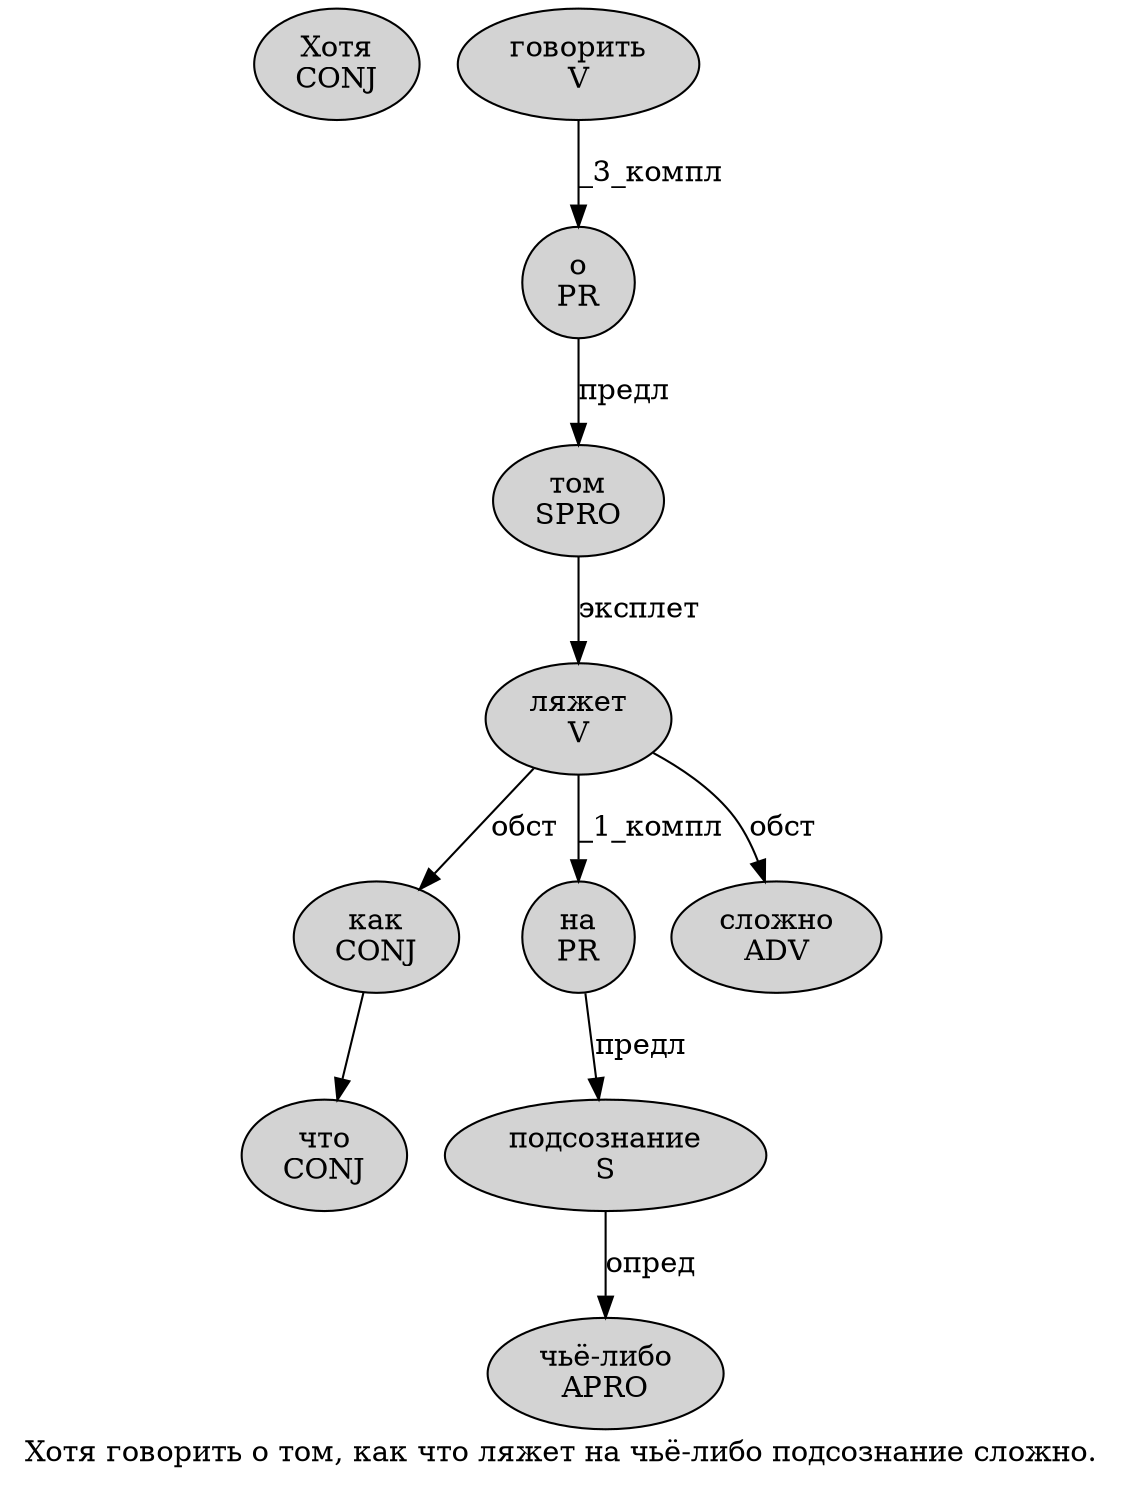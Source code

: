 digraph SENTENCE_2079 {
	graph [label="Хотя говорить о том, как что ляжет на чьё-либо подсознание сложно."]
	node [style=filled]
		0 [label="Хотя
CONJ" color="" fillcolor=lightgray penwidth=1 shape=ellipse]
		1 [label="говорить
V" color="" fillcolor=lightgray penwidth=1 shape=ellipse]
		2 [label="о
PR" color="" fillcolor=lightgray penwidth=1 shape=ellipse]
		3 [label="том
SPRO" color="" fillcolor=lightgray penwidth=1 shape=ellipse]
		5 [label="как
CONJ" color="" fillcolor=lightgray penwidth=1 shape=ellipse]
		6 [label="что
CONJ" color="" fillcolor=lightgray penwidth=1 shape=ellipse]
		7 [label="ляжет
V" color="" fillcolor=lightgray penwidth=1 shape=ellipse]
		8 [label="на
PR" color="" fillcolor=lightgray penwidth=1 shape=ellipse]
		9 [label="чьё-либо
APRO" color="" fillcolor=lightgray penwidth=1 shape=ellipse]
		10 [label="подсознание
S" color="" fillcolor=lightgray penwidth=1 shape=ellipse]
		11 [label="сложно
ADV" color="" fillcolor=lightgray penwidth=1 shape=ellipse]
			1 -> 2 [label="_3_компл"]
			7 -> 5 [label="обст"]
			7 -> 8 [label="_1_компл"]
			7 -> 11 [label="обст"]
			3 -> 7 [label="эксплет"]
			10 -> 9 [label="опред"]
			8 -> 10 [label="предл"]
			2 -> 3 [label="предл"]
			5 -> 6
}